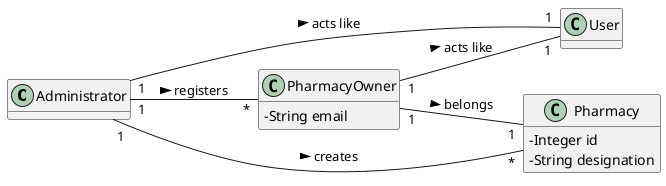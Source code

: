 @startuml
skinparam classAttributeIconSize 0
hide methods
left to right direction

class Administrator {

}

class User{
}

class PharmacyOwner {
    -String email
}



class Pharmacy {
    -Integer id
    -String designation
}



/'------------------------------------------------------------------------------------ '/

Administrator "1" -- "1" User: acts like >
Administrator "1" -- "*" Pharmacy: creates >
Administrator "1" -- "*" PharmacyOwner: registers >


PharmacyOwner "1" -- "1" Pharmacy: belongs >
PharmacyOwner "1" -- "1" User: acts like >

@enduml
